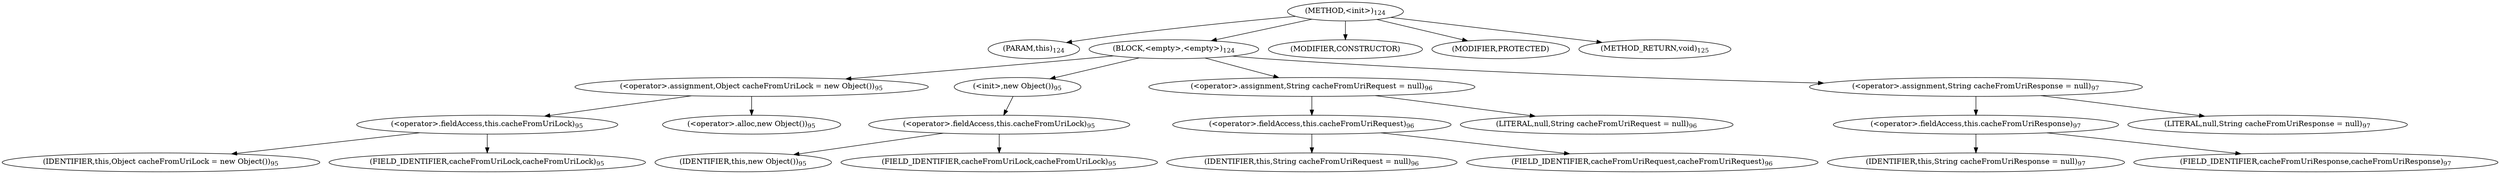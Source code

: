 digraph "&lt;init&gt;" {  
"203" [label = <(METHOD,&lt;init&gt;)<SUB>124</SUB>> ]
"204" [label = <(PARAM,this)<SUB>124</SUB>> ]
"205" [label = <(BLOCK,&lt;empty&gt;,&lt;empty&gt;)<SUB>124</SUB>> ]
"206" [label = <(&lt;operator&gt;.assignment,Object cacheFromUriLock = new Object())<SUB>95</SUB>> ]
"207" [label = <(&lt;operator&gt;.fieldAccess,this.cacheFromUriLock)<SUB>95</SUB>> ]
"208" [label = <(IDENTIFIER,this,Object cacheFromUriLock = new Object())<SUB>95</SUB>> ]
"209" [label = <(FIELD_IDENTIFIER,cacheFromUriLock,cacheFromUriLock)<SUB>95</SUB>> ]
"210" [label = <(&lt;operator&gt;.alloc,new Object())<SUB>95</SUB>> ]
"211" [label = <(&lt;init&gt;,new Object())<SUB>95</SUB>> ]
"212" [label = <(&lt;operator&gt;.fieldAccess,this.cacheFromUriLock)<SUB>95</SUB>> ]
"213" [label = <(IDENTIFIER,this,new Object())<SUB>95</SUB>> ]
"214" [label = <(FIELD_IDENTIFIER,cacheFromUriLock,cacheFromUriLock)<SUB>95</SUB>> ]
"215" [label = <(&lt;operator&gt;.assignment,String cacheFromUriRequest = null)<SUB>96</SUB>> ]
"216" [label = <(&lt;operator&gt;.fieldAccess,this.cacheFromUriRequest)<SUB>96</SUB>> ]
"217" [label = <(IDENTIFIER,this,String cacheFromUriRequest = null)<SUB>96</SUB>> ]
"218" [label = <(FIELD_IDENTIFIER,cacheFromUriRequest,cacheFromUriRequest)<SUB>96</SUB>> ]
"219" [label = <(LITERAL,null,String cacheFromUriRequest = null)<SUB>96</SUB>> ]
"220" [label = <(&lt;operator&gt;.assignment,String cacheFromUriResponse = null)<SUB>97</SUB>> ]
"221" [label = <(&lt;operator&gt;.fieldAccess,this.cacheFromUriResponse)<SUB>97</SUB>> ]
"222" [label = <(IDENTIFIER,this,String cacheFromUriResponse = null)<SUB>97</SUB>> ]
"223" [label = <(FIELD_IDENTIFIER,cacheFromUriResponse,cacheFromUriResponse)<SUB>97</SUB>> ]
"224" [label = <(LITERAL,null,String cacheFromUriResponse = null)<SUB>97</SUB>> ]
"225" [label = <(MODIFIER,CONSTRUCTOR)> ]
"226" [label = <(MODIFIER,PROTECTED)> ]
"227" [label = <(METHOD_RETURN,void)<SUB>125</SUB>> ]
  "203" -> "204" 
  "203" -> "205" 
  "203" -> "225" 
  "203" -> "226" 
  "203" -> "227" 
  "205" -> "206" 
  "205" -> "211" 
  "205" -> "215" 
  "205" -> "220" 
  "206" -> "207" 
  "206" -> "210" 
  "207" -> "208" 
  "207" -> "209" 
  "211" -> "212" 
  "212" -> "213" 
  "212" -> "214" 
  "215" -> "216" 
  "215" -> "219" 
  "216" -> "217" 
  "216" -> "218" 
  "220" -> "221" 
  "220" -> "224" 
  "221" -> "222" 
  "221" -> "223" 
}
